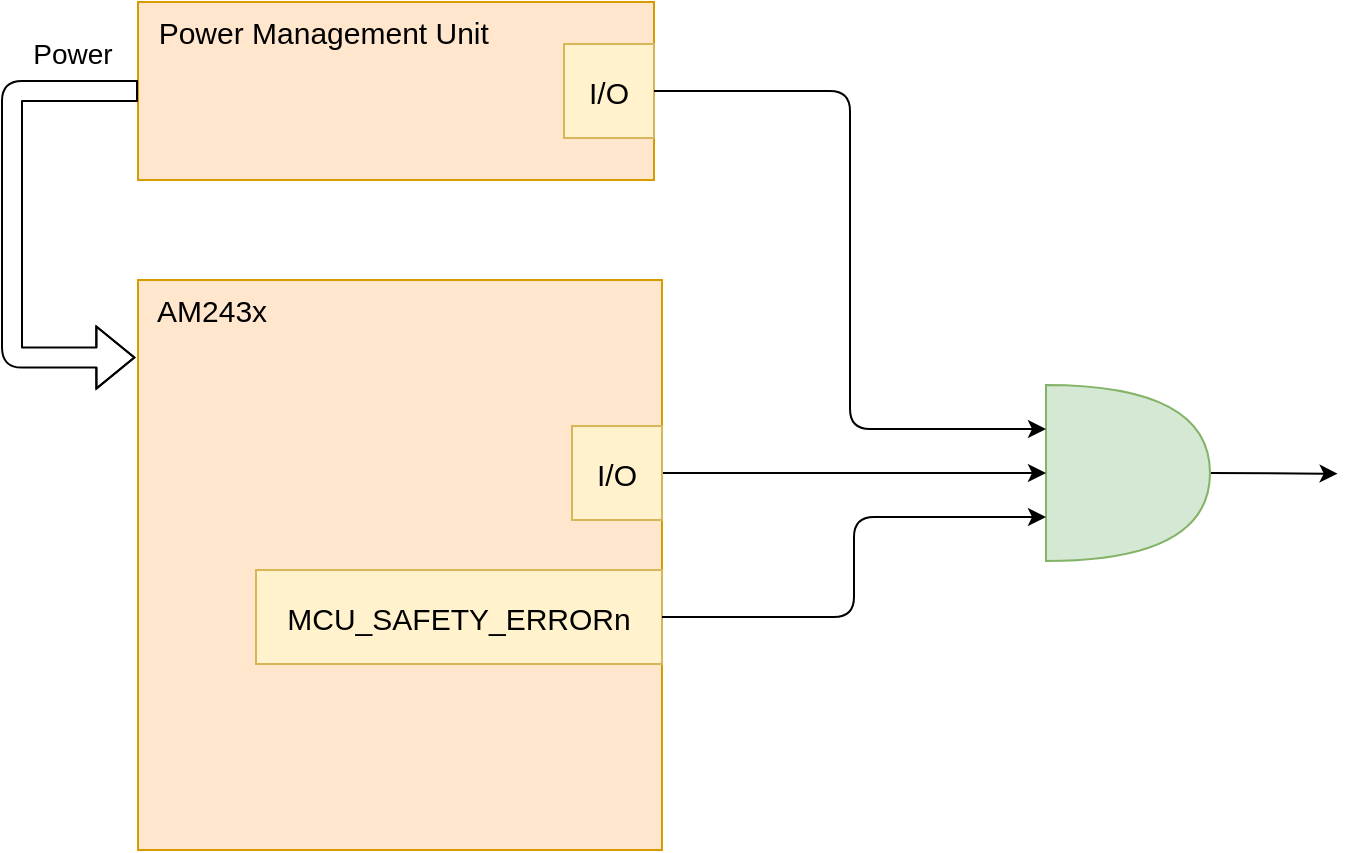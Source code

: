 <mxfile scale="3" border="0">
    <diagram id="LzTGRrPrDBO6Tm46XuKC" name="Page-1">
        <mxGraphModel dx="2931" dy="2285" grid="0" gridSize="10" guides="1" tooltips="1" connect="1" arrows="1" fold="1" page="0" pageScale="1" pageWidth="1600" pageHeight="1200" math="0" shadow="0">
            <root>
                <mxCell id="0"/>
                <mxCell id="1" parent="0"/>
                <mxCell id="270" style="edgeStyle=orthogonalEdgeStyle;html=1;exitX=0.5;exitY=1;exitDx=0;exitDy=0;entryX=0.5;entryY=0;entryDx=0;entryDy=0;" parent="1" edge="1">
                    <mxGeometry relative="1" as="geometry">
                        <Array as="points">
                            <mxPoint x="-2393" y="-107"/>
                            <mxPoint x="-2276" y="-107"/>
                            <mxPoint x="-2276" y="-551"/>
                            <mxPoint x="-2393" y="-551"/>
                        </Array>
                        <mxPoint x="-2392.5" y="-518" as="targetPoint"/>
                    </mxGeometry>
                </mxCell>
                <mxCell id="293" value="&amp;nbsp; AM243x" style="rounded=0;whiteSpace=wrap;html=1;align=left;verticalAlign=top;fontSize=15;fillColor=#ffe6cc;strokeColor=#d79b00;" vertex="1" parent="1">
                    <mxGeometry x="-1239" y="-919" width="262" height="285" as="geometry"/>
                </mxCell>
                <mxCell id="303" style="edgeStyle=none;html=1;exitX=1;exitY=0.5;exitDx=0;exitDy=0;exitPerimeter=0;fontSize=15;" edge="1" parent="1" source="295">
                    <mxGeometry relative="1" as="geometry">
                        <mxPoint x="-639.19" y="-822.143" as="targetPoint"/>
                    </mxGeometry>
                </mxCell>
                <mxCell id="295" value="" style="shape=or;whiteSpace=wrap;html=1;fontSize=15;fillColor=#d5e8d4;strokeColor=#82b366;" vertex="1" parent="1">
                    <mxGeometry x="-785" y="-866.5" width="82" height="88" as="geometry"/>
                </mxCell>
                <mxCell id="301" style="edgeStyle=orthogonalEdgeStyle;html=1;exitX=1;exitY=0.5;exitDx=0;exitDy=0;fontSize=15;" edge="1" parent="1" source="296" target="295">
                    <mxGeometry relative="1" as="geometry"/>
                </mxCell>
                <mxCell id="296" value="I/O" style="rounded=0;whiteSpace=wrap;html=1;fontSize=15;fillColor=#fff2cc;strokeColor=#d6b656;" vertex="1" parent="1">
                    <mxGeometry x="-1022" y="-846" width="45" height="47" as="geometry"/>
                </mxCell>
                <mxCell id="297" value="MCU_SAFETY_ERRORn" style="rounded=0;whiteSpace=wrap;html=1;fontSize=15;fillColor=#fff2cc;strokeColor=#d6b656;" vertex="1" parent="1">
                    <mxGeometry x="-1180" y="-774" width="203" height="47" as="geometry"/>
                </mxCell>
                <mxCell id="298" value="&amp;nbsp; Power Management Unit" style="rounded=0;whiteSpace=wrap;html=1;align=left;verticalAlign=top;fontSize=15;fillColor=#ffe6cc;strokeColor=#d79b00;" vertex="1" parent="1">
                    <mxGeometry x="-1239" y="-1058" width="258" height="89" as="geometry"/>
                </mxCell>
                <mxCell id="299" value="I/O" style="rounded=0;whiteSpace=wrap;html=1;fontSize=15;fillColor=#fff2cc;strokeColor=#d6b656;" vertex="1" parent="1">
                    <mxGeometry x="-1026" y="-1037" width="45" height="47" as="geometry"/>
                </mxCell>
                <mxCell id="300" style="edgeStyle=orthogonalEdgeStyle;html=1;exitX=1;exitY=0.5;exitDx=0;exitDy=0;entryX=0;entryY=0.25;entryDx=0;entryDy=0;entryPerimeter=0;fontSize=15;" edge="1" parent="1" source="299" target="295">
                    <mxGeometry relative="1" as="geometry"/>
                </mxCell>
                <mxCell id="302" style="edgeStyle=orthogonalEdgeStyle;html=1;exitX=1;exitY=0.5;exitDx=0;exitDy=0;entryX=0;entryY=0.75;entryDx=0;entryDy=0;entryPerimeter=0;fontSize=15;" edge="1" parent="1" source="297" target="295">
                    <mxGeometry relative="1" as="geometry"/>
                </mxCell>
                <mxCell id="304" style="edgeStyle=orthogonalEdgeStyle;html=1;exitX=0;exitY=0.5;exitDx=0;exitDy=0;entryX=-0.005;entryY=0.136;entryDx=0;entryDy=0;entryPerimeter=0;shape=flexArrow;" edge="1" parent="1" source="298" target="293">
                    <mxGeometry relative="1" as="geometry">
                        <Array as="points">
                            <mxPoint x="-1302" y="-1013"/>
                            <mxPoint x="-1302" y="-880"/>
                        </Array>
                    </mxGeometry>
                </mxCell>
                <mxCell id="305" value="Power" style="edgeLabel;html=1;align=center;verticalAlign=middle;resizable=0;points=[];fontSize=14;" vertex="1" connectable="0" parent="304">
                    <mxGeometry x="-0.018" y="5" relative="1" as="geometry">
                        <mxPoint x="25" y="-82" as="offset"/>
                    </mxGeometry>
                </mxCell>
            </root>
        </mxGraphModel>
    </diagram>
</mxfile>